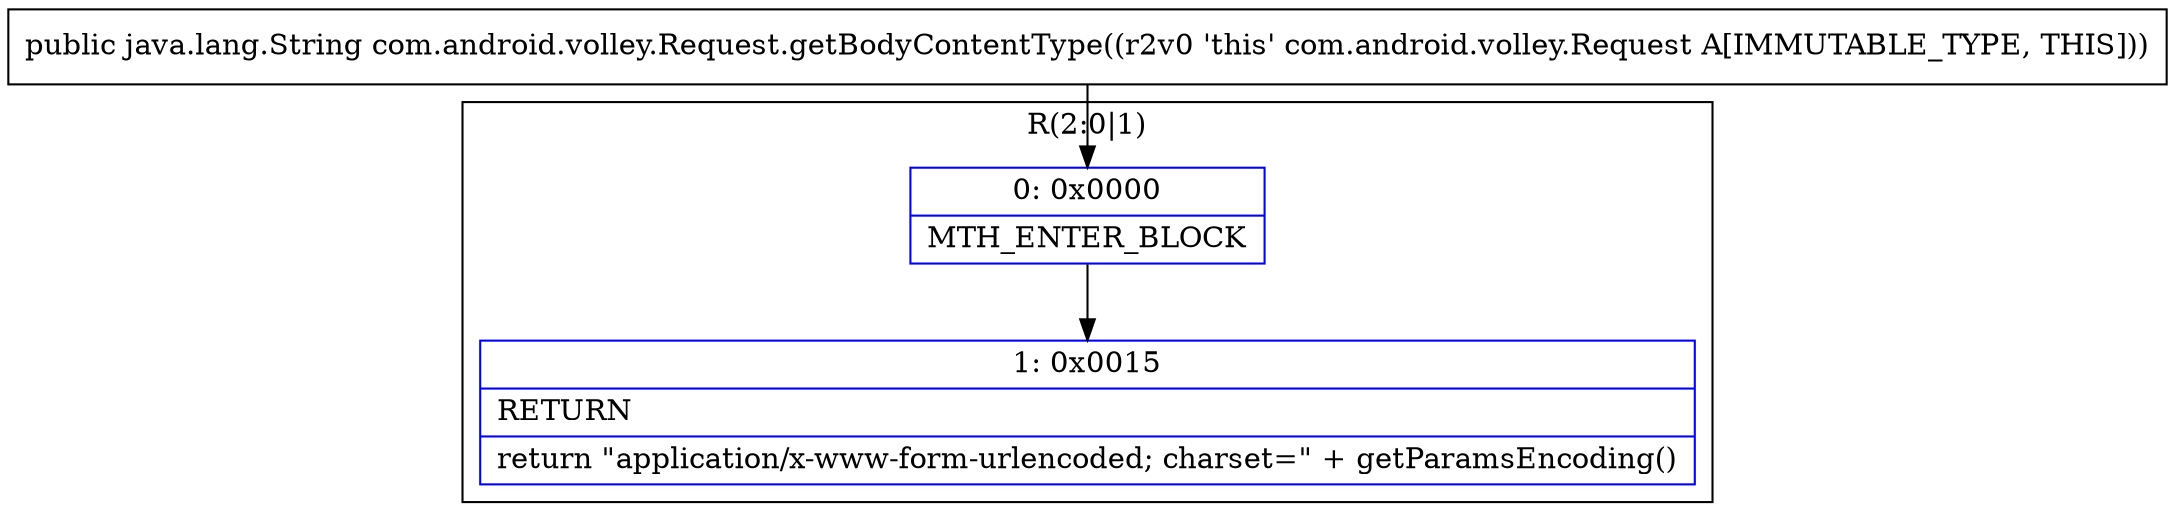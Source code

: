 digraph "CFG forcom.android.volley.Request.getBodyContentType()Ljava\/lang\/String;" {
subgraph cluster_Region_1491653391 {
label = "R(2:0|1)";
node [shape=record,color=blue];
Node_0 [shape=record,label="{0\:\ 0x0000|MTH_ENTER_BLOCK\l}"];
Node_1 [shape=record,label="{1\:\ 0x0015|RETURN\l|return \"application\/x\-www\-form\-urlencoded; charset=\" + getParamsEncoding()\l}"];
}
MethodNode[shape=record,label="{public java.lang.String com.android.volley.Request.getBodyContentType((r2v0 'this' com.android.volley.Request A[IMMUTABLE_TYPE, THIS])) }"];
MethodNode -> Node_0;
Node_0 -> Node_1;
}

